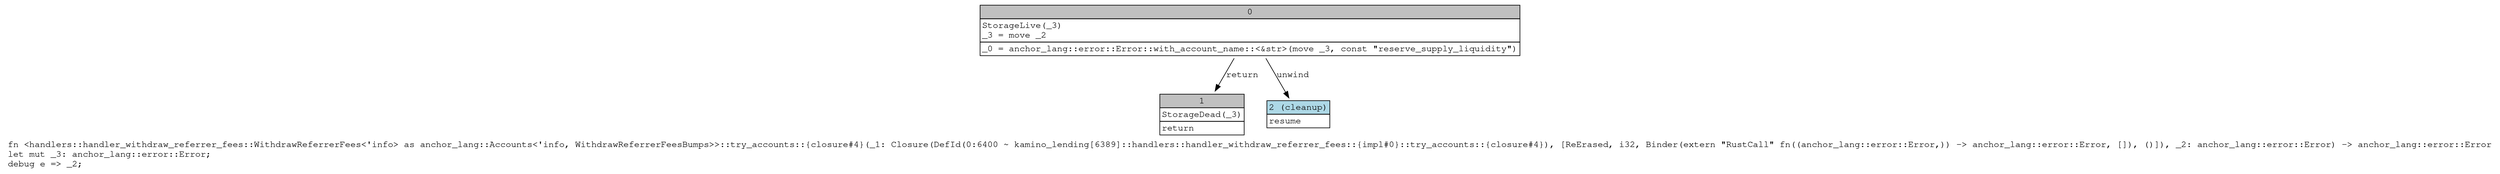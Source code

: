 digraph Mir_0_6400 {
    graph [fontname="Courier, monospace"];
    node [fontname="Courier, monospace"];
    edge [fontname="Courier, monospace"];
    label=<fn &lt;handlers::handler_withdraw_referrer_fees::WithdrawReferrerFees&lt;'info&gt; as anchor_lang::Accounts&lt;'info, WithdrawReferrerFeesBumps&gt;&gt;::try_accounts::{closure#4}(_1: Closure(DefId(0:6400 ~ kamino_lending[6389]::handlers::handler_withdraw_referrer_fees::{impl#0}::try_accounts::{closure#4}), [ReErased, i32, Binder(extern &quot;RustCall&quot; fn((anchor_lang::error::Error,)) -&gt; anchor_lang::error::Error, []), ()]), _2: anchor_lang::error::Error) -&gt; anchor_lang::error::Error<br align="left"/>let mut _3: anchor_lang::error::Error;<br align="left"/>debug e =&gt; _2;<br align="left"/>>;
    bb0__0_6400 [shape="none", label=<<table border="0" cellborder="1" cellspacing="0"><tr><td bgcolor="gray" align="center" colspan="1">0</td></tr><tr><td align="left" balign="left">StorageLive(_3)<br/>_3 = move _2<br/></td></tr><tr><td align="left">_0 = anchor_lang::error::Error::with_account_name::&lt;&amp;str&gt;(move _3, const &quot;reserve_supply_liquidity&quot;)</td></tr></table>>];
    bb1__0_6400 [shape="none", label=<<table border="0" cellborder="1" cellspacing="0"><tr><td bgcolor="gray" align="center" colspan="1">1</td></tr><tr><td align="left" balign="left">StorageDead(_3)<br/></td></tr><tr><td align="left">return</td></tr></table>>];
    bb2__0_6400 [shape="none", label=<<table border="0" cellborder="1" cellspacing="0"><tr><td bgcolor="lightblue" align="center" colspan="1">2 (cleanup)</td></tr><tr><td align="left">resume</td></tr></table>>];
    bb0__0_6400 -> bb1__0_6400 [label="return"];
    bb0__0_6400 -> bb2__0_6400 [label="unwind"];
}
